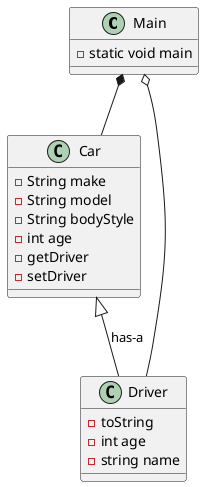 @startuml

Class Main
Class Car
Class Driver

Driver : - toString
Driver : - int age
Driver : - string name

Car : - String make
Car : - String model
Car : - String bodyStyle
Car : - int age
Car : - getDriver
Car : - setDriver


Main : - static void main

Car <|-- Driver : has-a
Main *-- Car
Main o-- Driver

@enduml

